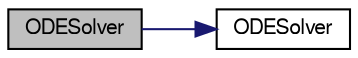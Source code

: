 digraph "ODESolver"
{
  bgcolor="transparent";
  edge [fontname="FreeSans",fontsize="10",labelfontname="FreeSans",labelfontsize="10"];
  node [fontname="FreeSans",fontsize="10",shape=record];
  rankdir="LR";
  Node4 [label="ODESolver",height=0.2,width=0.4,color="black", fillcolor="grey75", style="filled", fontcolor="black"];
  Node4 -> Node5 [color="midnightblue",fontsize="10",style="solid",fontname="FreeSans"];
  Node5 [label="ODESolver",height=0.2,width=0.4,color="black",URL="$a25554.html#a10b3d922f03542c19a22b712ae73aad3",tooltip="Disallow default bitwise copy construct. "];
}
